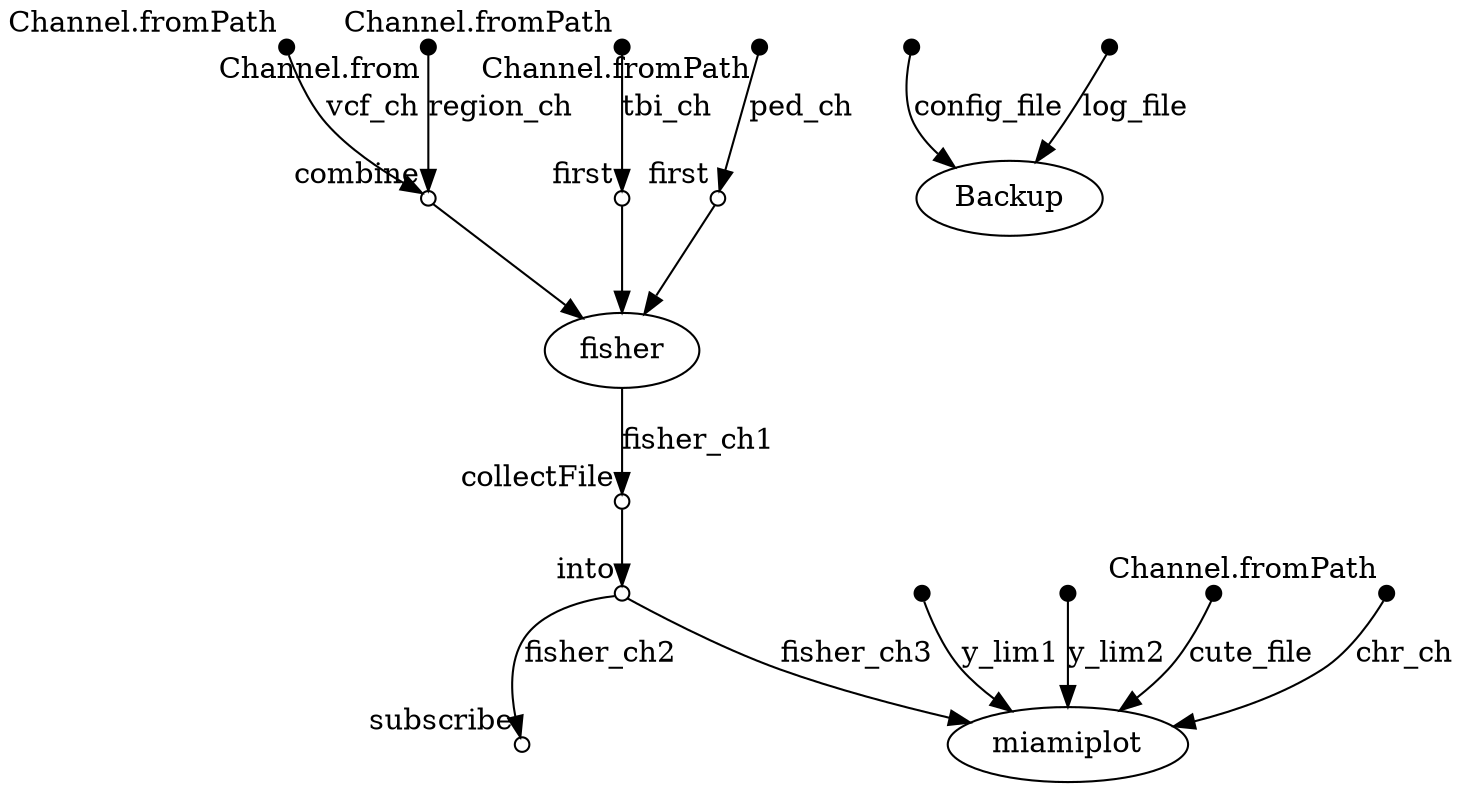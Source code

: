 digraph "dag" {
p0 [shape=point,label="",fixedsize=true,width=0.1,xlabel="Channel.fromPath"];
p6 [shape=circle,label="",fixedsize=true,width=0.1,xlabel="combine"];
p0 -> p6 [label="vcf_ch"];

p1 [shape=point,label="",fixedsize=true,width=0.1,xlabel="Channel.fromPath"];
p8 [shape=circle,label="",fixedsize=true,width=0.1,xlabel="first"];
p1 -> p8 [label="tbi_ch"];

p2 [shape=point,label="",fixedsize=true,width=0.1,xlabel="Channel.fromPath"];
p7 [shape=circle,label="",fixedsize=true,width=0.1,xlabel="first"];
p2 -> p7 [label="ped_ch"];

p3 [shape=point,label="",fixedsize=true,width=0.1,xlabel="Channel.fromPath"];
p16 [label="miamiplot"];
p3 -> p16 [label="chr_ch"];

p4 [shape=point,label="",fixedsize=true,width=0.1,xlabel="Channel.from"];
p6 [shape=circle,label="",fixedsize=true,width=0.1,xlabel="combine"];
p4 -> p6 [label="region_ch"];

p6 [shape=circle,label="",fixedsize=true,width=0.1,xlabel="combine"];
p9 [label="fisher"];
p6 -> p9;

p7 [shape=circle,label="",fixedsize=true,width=0.1,xlabel="first"];
p9 [label="fisher"];
p7 -> p9;

p8 [shape=circle,label="",fixedsize=true,width=0.1,xlabel="first"];
p9 [label="fisher"];
p8 -> p9;

p9 [label="fisher"];
p10 [shape=circle,label="",fixedsize=true,width=0.1,xlabel="collectFile"];
p9 -> p10 [label="fisher_ch1"];

p10 [shape=circle,label="",fixedsize=true,width=0.1,xlabel="collectFile"];
p11 [shape=circle,label="",fixedsize=true,width=0.1,xlabel="into"];
p10 -> p11;

p11 [shape=circle,label="",fixedsize=true,width=0.1,xlabel="into"];
p12 [shape=circle,label="",fixedsize=true,width=0.1,xlabel="subscribe"];
p11 -> p12 [label="fisher_ch2"];

p11 [shape=circle,label="",fixedsize=true,width=0.1,xlabel="into"];
p16 [label="miamiplot"];
p11 -> p16 [label="fisher_ch3"];

p13 [shape=point,label="",fixedsize=true,width=0.1];
p16 [label="miamiplot"];
p13 -> p16 [label="y_lim1"];

p14 [shape=point,label="",fixedsize=true,width=0.1];
p16 [label="miamiplot"];
p14 -> p16 [label="y_lim2"];

p15 [shape=point,label="",fixedsize=true,width=0.1];
p16 [label="miamiplot"];
p15 -> p16 [label="cute_file"];

p17 [shape=point,label="",fixedsize=true,width=0.1];
p19 [label="Backup"];
p17 -> p19 [label="config_file"];

p18 [shape=point,label="",fixedsize=true,width=0.1];
p19 [label="Backup"];
p18 -> p19 [label="log_file"];

}
